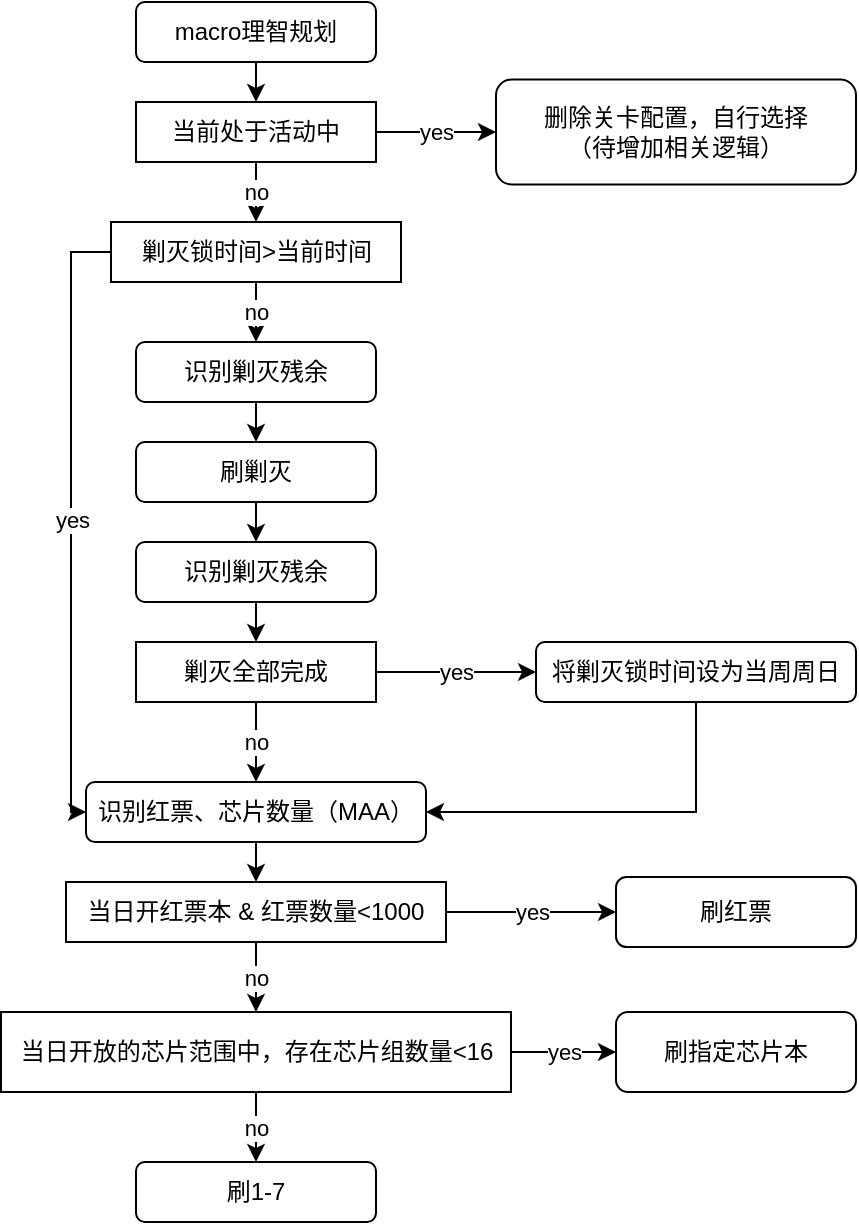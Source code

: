 <mxfile version="21.3.2" type="github">
  <diagram id="C5RBs43oDa-KdzZeNtuy" name="Page-1">
    <mxGraphModel dx="882" dy="606" grid="1" gridSize="10" guides="1" tooltips="1" connect="1" arrows="1" fold="1" page="1" pageScale="1" pageWidth="827" pageHeight="1169" math="0" shadow="0">
      <root>
        <mxCell id="WIyWlLk6GJQsqaUBKTNV-0" />
        <mxCell id="WIyWlLk6GJQsqaUBKTNV-1" parent="WIyWlLk6GJQsqaUBKTNV-0" />
        <mxCell id="aBff2EC1QVt_rITPJHu9-40" style="edgeStyle=orthogonalEdgeStyle;rounded=0;orthogonalLoop=1;jettySize=auto;html=1;exitX=0.5;exitY=1;exitDx=0;exitDy=0;entryX=0.5;entryY=0;entryDx=0;entryDy=0;" edge="1" parent="WIyWlLk6GJQsqaUBKTNV-1" source="WIyWlLk6GJQsqaUBKTNV-3" target="aBff2EC1QVt_rITPJHu9-38">
          <mxGeometry relative="1" as="geometry" />
        </mxCell>
        <mxCell id="WIyWlLk6GJQsqaUBKTNV-3" value="macro理智规划" style="rounded=1;whiteSpace=wrap;html=1;fontSize=12;glass=0;strokeWidth=1;shadow=0;" parent="WIyWlLk6GJQsqaUBKTNV-1" vertex="1">
          <mxGeometry x="160" y="40" width="120" height="30" as="geometry" />
        </mxCell>
        <mxCell id="aBff2EC1QVt_rITPJHu9-14" value="no" style="edgeStyle=orthogonalEdgeStyle;rounded=0;orthogonalLoop=1;jettySize=auto;html=1;exitX=0.5;exitY=1;exitDx=0;exitDy=0;entryX=0.5;entryY=0;entryDx=0;entryDy=0;" edge="1" parent="WIyWlLk6GJQsqaUBKTNV-1" source="aBff2EC1QVt_rITPJHu9-10" target="aBff2EC1QVt_rITPJHu9-16">
          <mxGeometry relative="1" as="geometry">
            <mxPoint x="220" y="240" as="targetPoint" />
          </mxGeometry>
        </mxCell>
        <mxCell id="aBff2EC1QVt_rITPJHu9-32" value="yes" style="edgeStyle=orthogonalEdgeStyle;rounded=0;orthogonalLoop=1;jettySize=auto;html=1;exitX=0;exitY=0.5;exitDx=0;exitDy=0;entryX=0;entryY=0.5;entryDx=0;entryDy=0;" edge="1" parent="WIyWlLk6GJQsqaUBKTNV-1" source="aBff2EC1QVt_rITPJHu9-10" target="aBff2EC1QVt_rITPJHu9-29">
          <mxGeometry relative="1" as="geometry" />
        </mxCell>
        <mxCell id="aBff2EC1QVt_rITPJHu9-10" value="剿灭锁时间&amp;gt;当前时间" style="rounded=0;whiteSpace=wrap;html=1;" vertex="1" parent="WIyWlLk6GJQsqaUBKTNV-1">
          <mxGeometry x="147.5" y="150" width="145" height="30" as="geometry" />
        </mxCell>
        <mxCell id="aBff2EC1QVt_rITPJHu9-19" style="edgeStyle=orthogonalEdgeStyle;rounded=0;orthogonalLoop=1;jettySize=auto;html=1;exitX=0.5;exitY=1;exitDx=0;exitDy=0;entryX=0.5;entryY=0;entryDx=0;entryDy=0;" edge="1" parent="WIyWlLk6GJQsqaUBKTNV-1" source="aBff2EC1QVt_rITPJHu9-16" target="aBff2EC1QVt_rITPJHu9-17">
          <mxGeometry relative="1" as="geometry" />
        </mxCell>
        <mxCell id="aBff2EC1QVt_rITPJHu9-16" value="识别剿灭残余" style="rounded=1;whiteSpace=wrap;html=1;" vertex="1" parent="WIyWlLk6GJQsqaUBKTNV-1">
          <mxGeometry x="160" y="210" width="120" height="30" as="geometry" />
        </mxCell>
        <mxCell id="aBff2EC1QVt_rITPJHu9-22" style="edgeStyle=orthogonalEdgeStyle;rounded=0;orthogonalLoop=1;jettySize=auto;html=1;exitX=0.5;exitY=1;exitDx=0;exitDy=0;entryX=0.5;entryY=0;entryDx=0;entryDy=0;" edge="1" parent="WIyWlLk6GJQsqaUBKTNV-1" source="aBff2EC1QVt_rITPJHu9-17" target="aBff2EC1QVt_rITPJHu9-21">
          <mxGeometry relative="1" as="geometry" />
        </mxCell>
        <mxCell id="aBff2EC1QVt_rITPJHu9-17" value="刷剿灭" style="rounded=1;whiteSpace=wrap;html=1;" vertex="1" parent="WIyWlLk6GJQsqaUBKTNV-1">
          <mxGeometry x="160" y="260" width="120" height="30" as="geometry" />
        </mxCell>
        <mxCell id="aBff2EC1QVt_rITPJHu9-24" style="edgeStyle=orthogonalEdgeStyle;rounded=0;orthogonalLoop=1;jettySize=auto;html=1;exitX=0.5;exitY=1;exitDx=0;exitDy=0;entryX=0.5;entryY=0;entryDx=0;entryDy=0;" edge="1" parent="WIyWlLk6GJQsqaUBKTNV-1" source="aBff2EC1QVt_rITPJHu9-21" target="aBff2EC1QVt_rITPJHu9-23">
          <mxGeometry relative="1" as="geometry" />
        </mxCell>
        <mxCell id="aBff2EC1QVt_rITPJHu9-21" value="识别剿灭残余" style="rounded=1;whiteSpace=wrap;html=1;" vertex="1" parent="WIyWlLk6GJQsqaUBKTNV-1">
          <mxGeometry x="160" y="310" width="120" height="30" as="geometry" />
        </mxCell>
        <mxCell id="aBff2EC1QVt_rITPJHu9-27" value="yes" style="edgeStyle=orthogonalEdgeStyle;rounded=0;orthogonalLoop=1;jettySize=auto;html=1;exitX=1;exitY=0.5;exitDx=0;exitDy=0;entryX=0;entryY=0.5;entryDx=0;entryDy=0;" edge="1" parent="WIyWlLk6GJQsqaUBKTNV-1" source="aBff2EC1QVt_rITPJHu9-23" target="aBff2EC1QVt_rITPJHu9-26">
          <mxGeometry relative="1" as="geometry" />
        </mxCell>
        <mxCell id="aBff2EC1QVt_rITPJHu9-30" value="no" style="edgeStyle=orthogonalEdgeStyle;rounded=0;orthogonalLoop=1;jettySize=auto;html=1;exitX=0.5;exitY=1;exitDx=0;exitDy=0;entryX=0.5;entryY=0;entryDx=0;entryDy=0;" edge="1" parent="WIyWlLk6GJQsqaUBKTNV-1" source="aBff2EC1QVt_rITPJHu9-23" target="aBff2EC1QVt_rITPJHu9-29">
          <mxGeometry relative="1" as="geometry" />
        </mxCell>
        <mxCell id="aBff2EC1QVt_rITPJHu9-23" value="剿灭全部完成" style="rounded=0;whiteSpace=wrap;html=1;" vertex="1" parent="WIyWlLk6GJQsqaUBKTNV-1">
          <mxGeometry x="160" y="360" width="120" height="30" as="geometry" />
        </mxCell>
        <mxCell id="aBff2EC1QVt_rITPJHu9-31" style="edgeStyle=orthogonalEdgeStyle;rounded=0;orthogonalLoop=1;jettySize=auto;html=1;exitX=0.5;exitY=1;exitDx=0;exitDy=0;entryX=1;entryY=0.5;entryDx=0;entryDy=0;" edge="1" parent="WIyWlLk6GJQsqaUBKTNV-1" source="aBff2EC1QVt_rITPJHu9-26" target="aBff2EC1QVt_rITPJHu9-29">
          <mxGeometry relative="1" as="geometry" />
        </mxCell>
        <mxCell id="aBff2EC1QVt_rITPJHu9-26" value="将剿灭锁时间设为当周周日" style="rounded=1;whiteSpace=wrap;html=1;" vertex="1" parent="WIyWlLk6GJQsqaUBKTNV-1">
          <mxGeometry x="360" y="360" width="160" height="30" as="geometry" />
        </mxCell>
        <mxCell id="aBff2EC1QVt_rITPJHu9-35" style="edgeStyle=orthogonalEdgeStyle;rounded=0;orthogonalLoop=1;jettySize=auto;html=1;exitX=0.5;exitY=1;exitDx=0;exitDy=0;entryX=0.5;entryY=0;entryDx=0;entryDy=0;" edge="1" parent="WIyWlLk6GJQsqaUBKTNV-1" source="aBff2EC1QVt_rITPJHu9-29" target="aBff2EC1QVt_rITPJHu9-34">
          <mxGeometry relative="1" as="geometry" />
        </mxCell>
        <mxCell id="aBff2EC1QVt_rITPJHu9-29" value="识别红票、芯片数量（MAA）" style="rounded=1;whiteSpace=wrap;html=1;" vertex="1" parent="WIyWlLk6GJQsqaUBKTNV-1">
          <mxGeometry x="135" y="430" width="170" height="30" as="geometry" />
        </mxCell>
        <mxCell id="aBff2EC1QVt_rITPJHu9-54" value="yes" style="edgeStyle=orthogonalEdgeStyle;rounded=0;orthogonalLoop=1;jettySize=auto;html=1;exitX=1;exitY=0.5;exitDx=0;exitDy=0;" edge="1" parent="WIyWlLk6GJQsqaUBKTNV-1" source="aBff2EC1QVt_rITPJHu9-34" target="aBff2EC1QVt_rITPJHu9-36">
          <mxGeometry relative="1" as="geometry" />
        </mxCell>
        <mxCell id="aBff2EC1QVt_rITPJHu9-55" value="no" style="edgeStyle=orthogonalEdgeStyle;rounded=0;orthogonalLoop=1;jettySize=auto;html=1;exitX=0.5;exitY=1;exitDx=0;exitDy=0;" edge="1" parent="WIyWlLk6GJQsqaUBKTNV-1" source="aBff2EC1QVt_rITPJHu9-34" target="aBff2EC1QVt_rITPJHu9-44">
          <mxGeometry relative="1" as="geometry" />
        </mxCell>
        <mxCell id="aBff2EC1QVt_rITPJHu9-34" value="当日开红票本 &amp;amp; 红票数量&amp;lt;1000" style="rounded=0;whiteSpace=wrap;html=1;" vertex="1" parent="WIyWlLk6GJQsqaUBKTNV-1">
          <mxGeometry x="125" y="480" width="190" height="30" as="geometry" />
        </mxCell>
        <mxCell id="aBff2EC1QVt_rITPJHu9-36" value="刷红票" style="rounded=1;whiteSpace=wrap;html=1;" vertex="1" parent="WIyWlLk6GJQsqaUBKTNV-1">
          <mxGeometry x="400" y="477.5" width="120" height="35" as="geometry" />
        </mxCell>
        <mxCell id="aBff2EC1QVt_rITPJHu9-42" value="yes" style="edgeStyle=orthogonalEdgeStyle;rounded=0;orthogonalLoop=1;jettySize=auto;html=1;exitX=1;exitY=0.5;exitDx=0;exitDy=0;entryX=0;entryY=0.5;entryDx=0;entryDy=0;" edge="1" parent="WIyWlLk6GJQsqaUBKTNV-1" source="aBff2EC1QVt_rITPJHu9-38" target="aBff2EC1QVt_rITPJHu9-41">
          <mxGeometry relative="1" as="geometry" />
        </mxCell>
        <mxCell id="aBff2EC1QVt_rITPJHu9-43" value="no" style="edgeStyle=orthogonalEdgeStyle;rounded=0;orthogonalLoop=1;jettySize=auto;html=1;exitX=0.5;exitY=1;exitDx=0;exitDy=0;" edge="1" parent="WIyWlLk6GJQsqaUBKTNV-1" source="aBff2EC1QVt_rITPJHu9-38" target="aBff2EC1QVt_rITPJHu9-10">
          <mxGeometry relative="1" as="geometry" />
        </mxCell>
        <mxCell id="aBff2EC1QVt_rITPJHu9-38" value="当前处于活动中" style="rounded=0;whiteSpace=wrap;html=1;" vertex="1" parent="WIyWlLk6GJQsqaUBKTNV-1">
          <mxGeometry x="160" y="90" width="120" height="30" as="geometry" />
        </mxCell>
        <mxCell id="aBff2EC1QVt_rITPJHu9-41" value="删除关卡配置，自行选择&lt;br&gt;（待增加相关逻辑）" style="rounded=1;whiteSpace=wrap;html=1;" vertex="1" parent="WIyWlLk6GJQsqaUBKTNV-1">
          <mxGeometry x="340" y="78.75" width="180" height="52.5" as="geometry" />
        </mxCell>
        <mxCell id="aBff2EC1QVt_rITPJHu9-49" value="no" style="edgeStyle=orthogonalEdgeStyle;rounded=0;orthogonalLoop=1;jettySize=auto;html=1;exitX=0.5;exitY=1;exitDx=0;exitDy=0;entryX=0.5;entryY=0;entryDx=0;entryDy=0;" edge="1" parent="WIyWlLk6GJQsqaUBKTNV-1" source="aBff2EC1QVt_rITPJHu9-44" target="aBff2EC1QVt_rITPJHu9-48">
          <mxGeometry relative="1" as="geometry" />
        </mxCell>
        <mxCell id="aBff2EC1QVt_rITPJHu9-51" value="yes" style="edgeStyle=orthogonalEdgeStyle;rounded=0;orthogonalLoop=1;jettySize=auto;html=1;exitX=1;exitY=0.5;exitDx=0;exitDy=0;entryX=0;entryY=0.5;entryDx=0;entryDy=0;" edge="1" parent="WIyWlLk6GJQsqaUBKTNV-1" source="aBff2EC1QVt_rITPJHu9-44" target="aBff2EC1QVt_rITPJHu9-47">
          <mxGeometry relative="1" as="geometry" />
        </mxCell>
        <mxCell id="aBff2EC1QVt_rITPJHu9-44" value="当日开放的芯片范围中，存在芯片组数量&amp;lt;16" style="rounded=0;whiteSpace=wrap;html=1;" vertex="1" parent="WIyWlLk6GJQsqaUBKTNV-1">
          <mxGeometry x="92.5" y="545" width="255" height="40" as="geometry" />
        </mxCell>
        <mxCell id="aBff2EC1QVt_rITPJHu9-47" value="刷指定芯片本" style="rounded=1;whiteSpace=wrap;html=1;" vertex="1" parent="WIyWlLk6GJQsqaUBKTNV-1">
          <mxGeometry x="400" y="545" width="120" height="40" as="geometry" />
        </mxCell>
        <mxCell id="aBff2EC1QVt_rITPJHu9-48" value="刷1-7" style="rounded=1;whiteSpace=wrap;html=1;" vertex="1" parent="WIyWlLk6GJQsqaUBKTNV-1">
          <mxGeometry x="160" y="620" width="120" height="30" as="geometry" />
        </mxCell>
      </root>
    </mxGraphModel>
  </diagram>
</mxfile>
